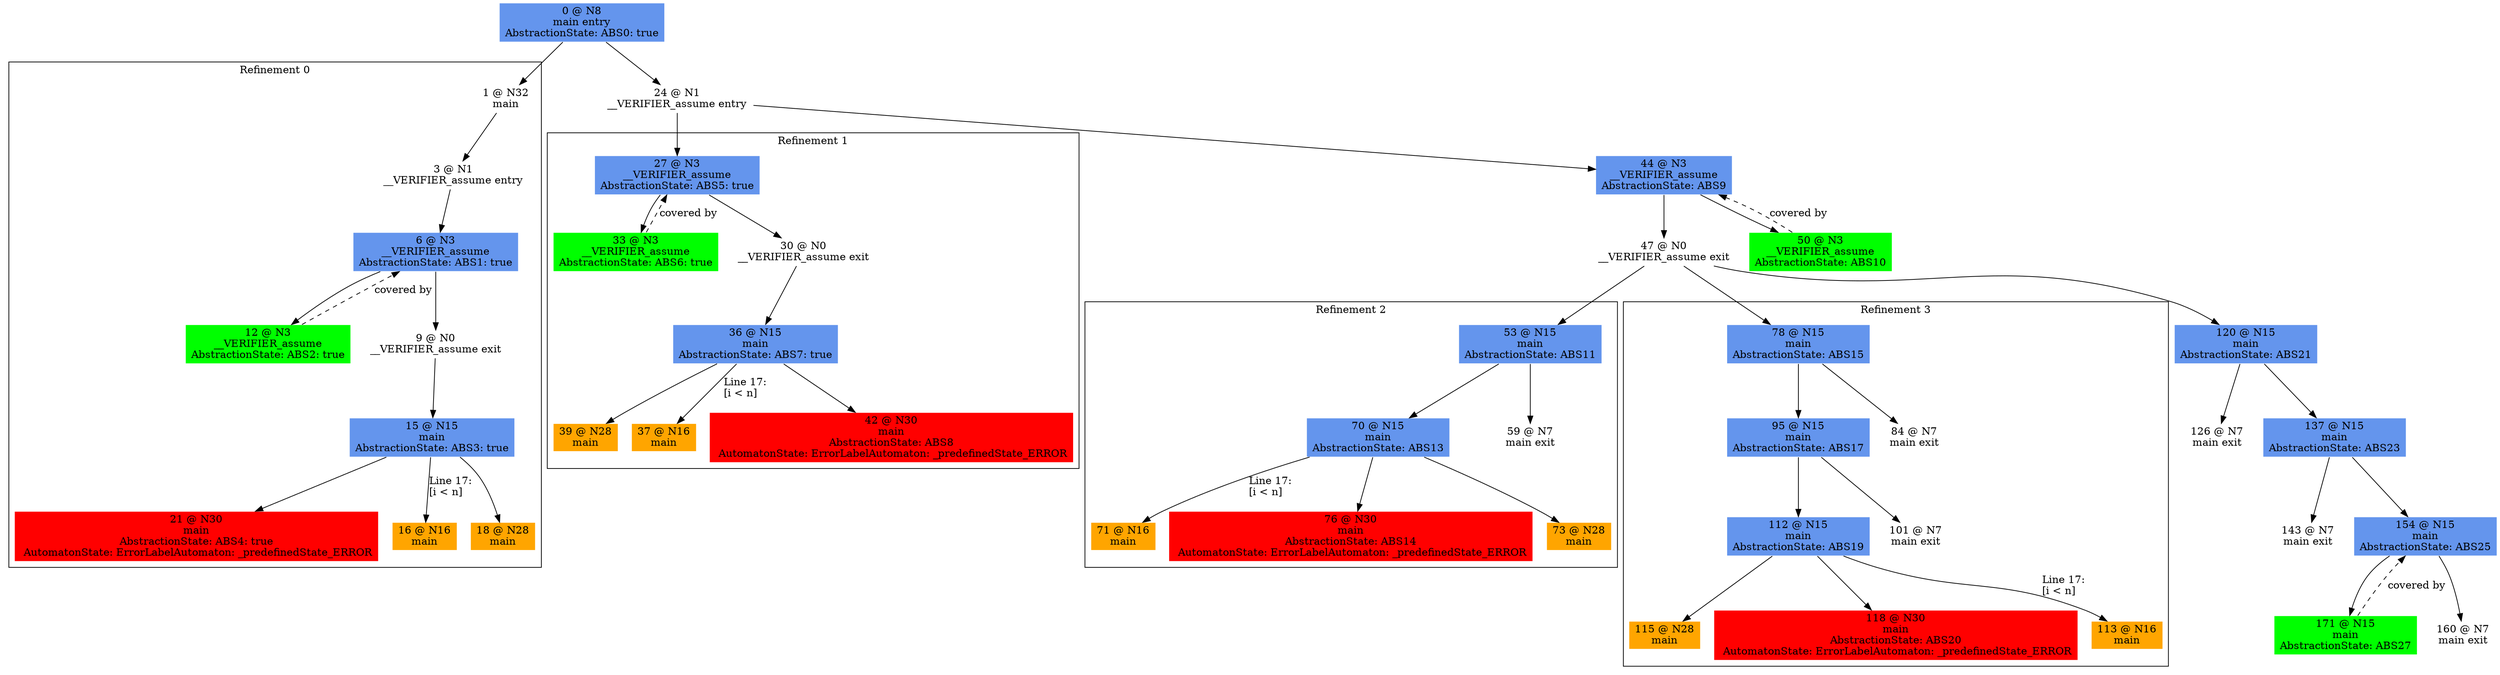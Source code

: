 digraph ARG {
node [style="filled" shape="box" color="white"]
subgraph cluster_0 {
label="Refinement 0"
1 [label="1 @ N32\nmain\n" id="1"]
3 [label="3 @ N1\n__VERIFIER_assume entry\n" id="3"]
6 [fillcolor="cornflowerblue" label="6 @ N3\n__VERIFIER_assume\nAbstractionState: ABS1: true\n" id="6"]
12 [fillcolor="green" label="12 @ N3\n__VERIFIER_assume\nAbstractionState: ABS2: true\n" id="12"]
9 [label="9 @ N0\n__VERIFIER_assume exit\n" id="9"]
15 [fillcolor="cornflowerblue" label="15 @ N15\nmain\nAbstractionState: ABS3: true\n" id="15"]
21 [fillcolor="red" label="21 @ N30\nmain\nAbstractionState: ABS4: true\n AutomatonState: ErrorLabelAutomaton: _predefinedState_ERROR\n" id="21"]
16 [fillcolor="orange" label="16 @ N16\nmain\n" id="16"]
18 [fillcolor="orange" label="18 @ N28\nmain\n" id="18"]
1 -> 3 []
3 -> 6 []
12 -> 6 [style="dashed" weight="0" label="covered by"]
6 -> 9 []
6 -> 12 []
9 -> 15 []
15 -> 18 []
15 -> 16 [label="Line 17: \l[i < n]\l" id="15 -> 16"]
15 -> 21 []
}
0 -> 1
subgraph cluster_1 {
label="Refinement 1"
27 [fillcolor="cornflowerblue" label="27 @ N3\n__VERIFIER_assume\nAbstractionState: ABS5: true\n" id="27"]
33 [fillcolor="green" label="33 @ N3\n__VERIFIER_assume\nAbstractionState: ABS6: true\n" id="33"]
30 [label="30 @ N0\n__VERIFIER_assume exit\n" id="30"]
36 [fillcolor="cornflowerblue" label="36 @ N15\nmain\nAbstractionState: ABS7: true\n" id="36"]
39 [fillcolor="orange" label="39 @ N28\nmain\n" id="39"]
37 [fillcolor="orange" label="37 @ N16\nmain\n" id="37"]
42 [fillcolor="red" label="42 @ N30\nmain\nAbstractionState: ABS8\n AutomatonState: ErrorLabelAutomaton: _predefinedState_ERROR\n" id="42"]
33 -> 27 [style="dashed" weight="0" label="covered by"]
27 -> 30 []
27 -> 33 []
30 -> 36 []
36 -> 42 []
36 -> 37 [label="Line 17: \l[i < n]\l" id="36 -> 37"]
36 -> 39 []
}
24 -> 27
subgraph cluster_2 {
label="Refinement 2"
53 [fillcolor="cornflowerblue" label="53 @ N15\nmain\nAbstractionState: ABS11\n" id="53"]
70 [fillcolor="cornflowerblue" label="70 @ N15\nmain\nAbstractionState: ABS13\n" id="70"]
71 [fillcolor="orange" label="71 @ N16\nmain\n" id="71"]
76 [fillcolor="red" label="76 @ N30\nmain\nAbstractionState: ABS14\n AutomatonState: ErrorLabelAutomaton: _predefinedState_ERROR\n" id="76"]
73 [fillcolor="orange" label="73 @ N28\nmain\n" id="73"]
59 [label="59 @ N7\nmain exit\n" id="59"]
53 -> 59 []
53 -> 70 []
70 -> 73 []
70 -> 76 []
70 -> 71 [label="Line 17: \l[i < n]\l" id="70 -> 71"]
}
47 -> 53
subgraph cluster_3 {
label="Refinement 3"
78 [fillcolor="cornflowerblue" label="78 @ N15\nmain\nAbstractionState: ABS15\n" id="78"]
95 [fillcolor="cornflowerblue" label="95 @ N15\nmain\nAbstractionState: ABS17\n" id="95"]
112 [fillcolor="cornflowerblue" label="112 @ N15\nmain\nAbstractionState: ABS19\n" id="112"]
115 [fillcolor="orange" label="115 @ N28\nmain\n" id="115"]
118 [fillcolor="red" label="118 @ N30\nmain\nAbstractionState: ABS20\n AutomatonState: ErrorLabelAutomaton: _predefinedState_ERROR\n" id="118"]
113 [fillcolor="orange" label="113 @ N16\nmain\n" id="113"]
101 [label="101 @ N7\nmain exit\n" id="101"]
84 [label="84 @ N7\nmain exit\n" id="84"]
78 -> 84 []
78 -> 95 []
95 -> 101 []
95 -> 112 []
112 -> 113 [label="Line 17: \l[i < n]\l" id="112 -> 113"]
112 -> 118 []
112 -> 115 []
}
47 -> 78
0 [fillcolor="cornflowerblue" label="0 @ N8\nmain entry\nAbstractionState: ABS0: true\n" id="0"]
24 [label="24 @ N1\n__VERIFIER_assume entry\n" id="24"]
44 [fillcolor="cornflowerblue" label="44 @ N3\n__VERIFIER_assume\nAbstractionState: ABS9\n" id="44"]
47 [label="47 @ N0\n__VERIFIER_assume exit\n" id="47"]
120 [fillcolor="cornflowerblue" label="120 @ N15\nmain\nAbstractionState: ABS21\n" id="120"]
126 [label="126 @ N7\nmain exit\n" id="126"]
137 [fillcolor="cornflowerblue" label="137 @ N15\nmain\nAbstractionState: ABS23\n" id="137"]
143 [label="143 @ N7\nmain exit\n" id="143"]
154 [fillcolor="cornflowerblue" label="154 @ N15\nmain\nAbstractionState: ABS25\n" id="154"]
171 [fillcolor="green" label="171 @ N15\nmain\nAbstractionState: ABS27\n" id="171"]
160 [label="160 @ N7\nmain exit\n" id="160"]
50 [fillcolor="green" label="50 @ N3\n__VERIFIER_assume\nAbstractionState: ABS10\n" id="50"]
0 -> 24 []
24 -> 44 []
50 -> 44 [style="dashed" weight="0" label="covered by"]
44 -> 50 []
44 -> 47 []
47 -> 120 []
120 -> 137 []
120 -> 126 []
137 -> 154 []
137 -> 143 []
171 -> 154 [style="dashed" weight="0" label="covered by"]
154 -> 160 []
154 -> 171 []
}
